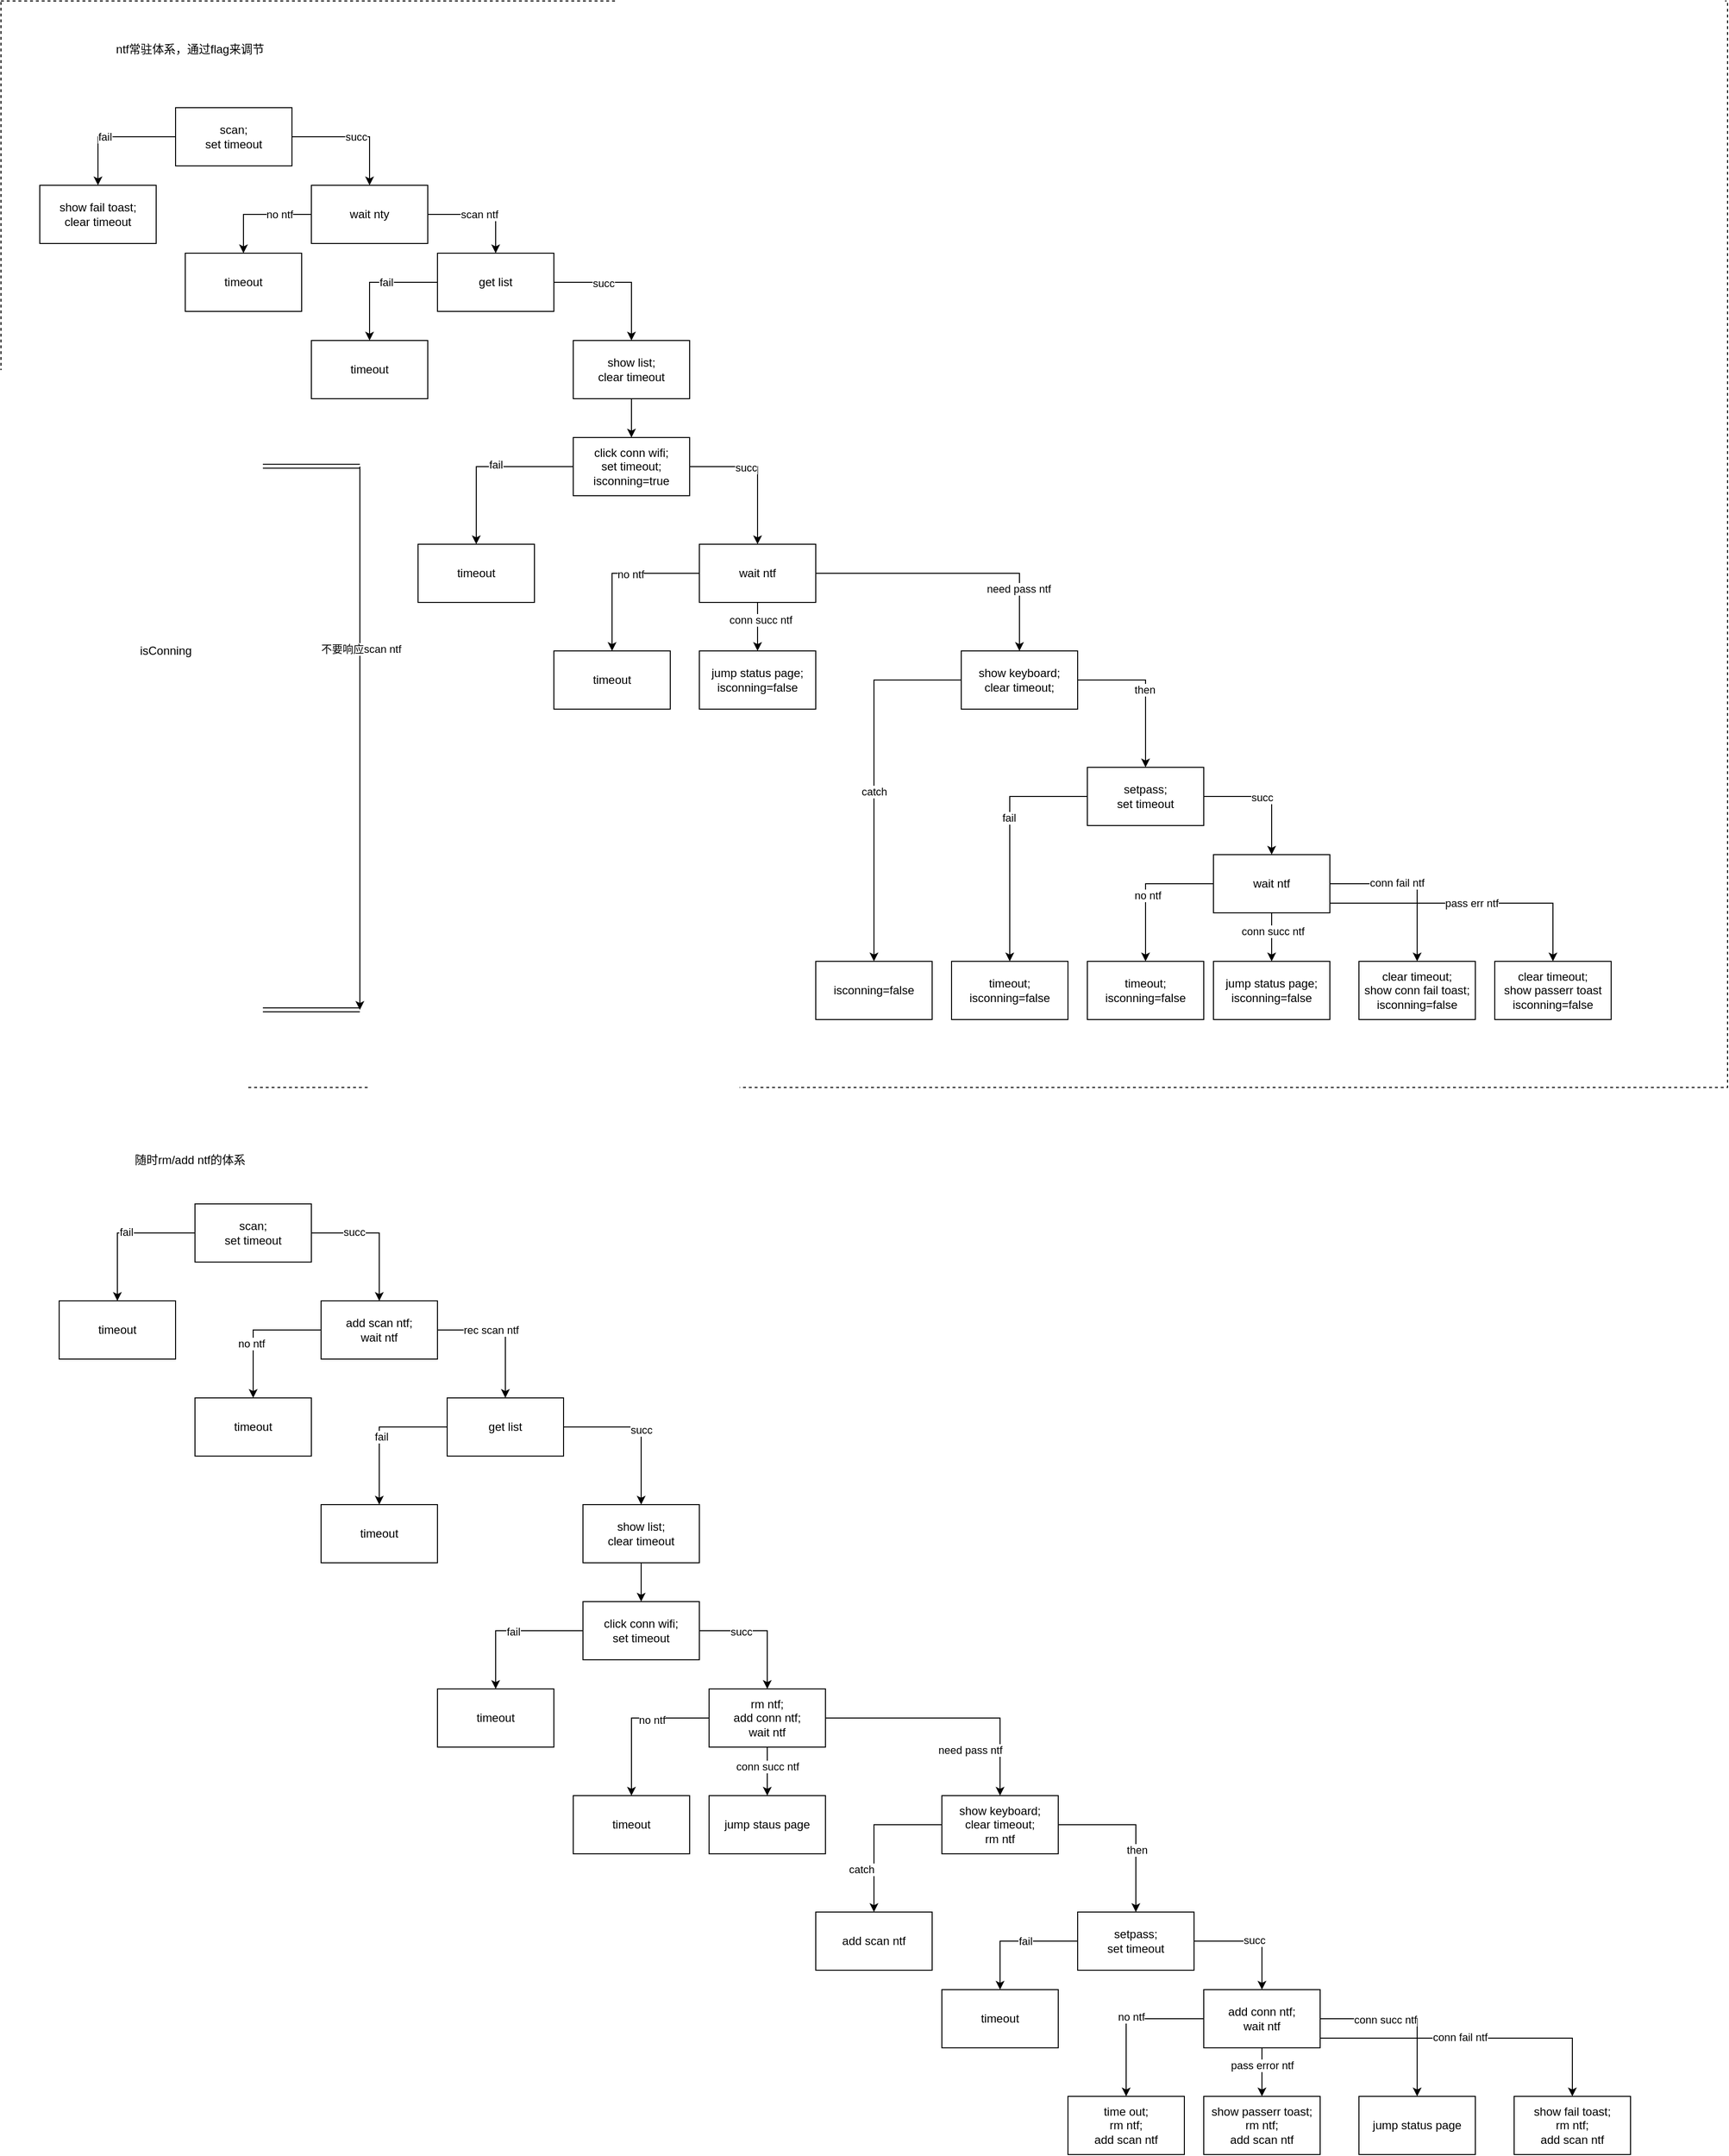 <mxfile version="13.7.9" type="device"><diagram name="Page-1" id="74e2e168-ea6b-b213-b513-2b3c1d86103e"><mxGraphModel dx="1205" dy="696" grid="1" gridSize="10" guides="1" tooltips="1" connect="1" arrows="1" fold="1" page="1" pageScale="1" pageWidth="1100" pageHeight="850" background="#ffffff" math="0" shadow="0"><root><mxCell id="0"/><mxCell id="1" parent="0"/><mxCell id="X6YCxXze6VqpuUpi2VLG-78" value="" style="rounded=0;whiteSpace=wrap;html=1;fillColor=none;dashed=1;" parent="1" vertex="1"><mxGeometry x="10" y="90" width="1780" height="1120" as="geometry"/></mxCell><mxCell id="X6YCxXze6VqpuUpi2VLG-1" value="ntf常驻体系，通过flag来调节" style="text;html=1;strokeColor=none;fillColor=none;align=center;verticalAlign=middle;whiteSpace=wrap;rounded=0;" parent="1" vertex="1"><mxGeometry x="100" y="130" width="210" height="20" as="geometry"/></mxCell><mxCell id="X6YCxXze6VqpuUpi2VLG-4" value="" style="edgeStyle=orthogonalEdgeStyle;rounded=0;orthogonalLoop=1;jettySize=auto;html=1;" parent="1" source="X6YCxXze6VqpuUpi2VLG-2" target="X6YCxXze6VqpuUpi2VLG-3" edge="1"><mxGeometry relative="1" as="geometry"/></mxCell><mxCell id="X6YCxXze6VqpuUpi2VLG-20" value="fail" style="edgeLabel;html=1;align=center;verticalAlign=middle;resizable=0;points=[];" parent="X6YCxXze6VqpuUpi2VLG-4" vertex="1" connectable="0"><mxGeometry x="0.127" relative="1" as="geometry"><mxPoint as="offset"/></mxGeometry></mxCell><mxCell id="X6YCxXze6VqpuUpi2VLG-7" value="" style="edgeStyle=orthogonalEdgeStyle;rounded=0;orthogonalLoop=1;jettySize=auto;html=1;" parent="1" source="X6YCxXze6VqpuUpi2VLG-2" target="X6YCxXze6VqpuUpi2VLG-6" edge="1"><mxGeometry relative="1" as="geometry"/></mxCell><mxCell id="X6YCxXze6VqpuUpi2VLG-21" value="succ" style="edgeLabel;html=1;align=center;verticalAlign=middle;resizable=0;points=[];" parent="X6YCxXze6VqpuUpi2VLG-7" vertex="1" connectable="0"><mxGeometry x="0.006" relative="1" as="geometry"><mxPoint as="offset"/></mxGeometry></mxCell><mxCell id="X6YCxXze6VqpuUpi2VLG-2" value="scan;&lt;br&gt;set timeout" style="rounded=0;whiteSpace=wrap;html=1;" parent="1" vertex="1"><mxGeometry x="190" y="200" width="120" height="60" as="geometry"/></mxCell><mxCell id="X6YCxXze6VqpuUpi2VLG-3" value="show fail toast;&lt;br&gt;clear timeout" style="rounded=0;whiteSpace=wrap;html=1;" parent="1" vertex="1"><mxGeometry x="50" y="280" width="120" height="60" as="geometry"/></mxCell><mxCell id="X6YCxXze6VqpuUpi2VLG-10" value="" style="edgeStyle=orthogonalEdgeStyle;rounded=0;orthogonalLoop=1;jettySize=auto;html=1;" parent="1" source="X6YCxXze6VqpuUpi2VLG-6" target="X6YCxXze6VqpuUpi2VLG-9" edge="1"><mxGeometry relative="1" as="geometry"/></mxCell><mxCell id="X6YCxXze6VqpuUpi2VLG-22" value="no ntf" style="edgeLabel;html=1;align=center;verticalAlign=middle;resizable=0;points=[];" parent="X6YCxXze6VqpuUpi2VLG-10" vertex="1" connectable="0"><mxGeometry x="-0.387" relative="1" as="geometry"><mxPoint as="offset"/></mxGeometry></mxCell><mxCell id="X6YCxXze6VqpuUpi2VLG-15" value="" style="edgeStyle=orthogonalEdgeStyle;rounded=0;orthogonalLoop=1;jettySize=auto;html=1;" parent="1" source="X6YCxXze6VqpuUpi2VLG-6" target="X6YCxXze6VqpuUpi2VLG-14" edge="1"><mxGeometry relative="1" as="geometry"/></mxCell><mxCell id="X6YCxXze6VqpuUpi2VLG-23" value="scan ntf" style="edgeLabel;html=1;align=center;verticalAlign=middle;resizable=0;points=[];" parent="X6YCxXze6VqpuUpi2VLG-15" vertex="1" connectable="0"><mxGeometry x="-0.046" relative="1" as="geometry"><mxPoint as="offset"/></mxGeometry></mxCell><mxCell id="X6YCxXze6VqpuUpi2VLG-6" value="wait nty" style="rounded=0;whiteSpace=wrap;html=1;" parent="1" vertex="1"><mxGeometry x="330" y="280" width="120" height="60" as="geometry"/></mxCell><mxCell id="X6YCxXze6VqpuUpi2VLG-9" value="timeout" style="rounded=0;whiteSpace=wrap;html=1;" parent="1" vertex="1"><mxGeometry x="200" y="350" width="120" height="60" as="geometry"/></mxCell><mxCell id="X6YCxXze6VqpuUpi2VLG-18" value="" style="edgeStyle=orthogonalEdgeStyle;rounded=0;orthogonalLoop=1;jettySize=auto;html=1;" parent="1" source="X6YCxXze6VqpuUpi2VLG-14" target="X6YCxXze6VqpuUpi2VLG-17" edge="1"><mxGeometry relative="1" as="geometry"/></mxCell><mxCell id="X6YCxXze6VqpuUpi2VLG-19" value="fail" style="edgeLabel;html=1;align=center;verticalAlign=middle;resizable=0;points=[];" parent="X6YCxXze6VqpuUpi2VLG-18" vertex="1" connectable="0"><mxGeometry x="-0.176" relative="1" as="geometry"><mxPoint as="offset"/></mxGeometry></mxCell><mxCell id="X6YCxXze6VqpuUpi2VLG-25" value="" style="edgeStyle=orthogonalEdgeStyle;rounded=0;orthogonalLoop=1;jettySize=auto;html=1;" parent="1" source="X6YCxXze6VqpuUpi2VLG-14" target="X6YCxXze6VqpuUpi2VLG-24" edge="1"><mxGeometry relative="1" as="geometry"/></mxCell><mxCell id="X6YCxXze6VqpuUpi2VLG-26" value="succ" style="edgeLabel;html=1;align=center;verticalAlign=middle;resizable=0;points=[];" parent="X6YCxXze6VqpuUpi2VLG-25" vertex="1" connectable="0"><mxGeometry x="-0.278" y="-1" relative="1" as="geometry"><mxPoint as="offset"/></mxGeometry></mxCell><mxCell id="X6YCxXze6VqpuUpi2VLG-14" value="get list" style="rounded=0;whiteSpace=wrap;html=1;" parent="1" vertex="1"><mxGeometry x="460" y="350" width="120" height="60" as="geometry"/></mxCell><mxCell id="X6YCxXze6VqpuUpi2VLG-17" value="timeout" style="rounded=0;whiteSpace=wrap;html=1;" parent="1" vertex="1"><mxGeometry x="330" y="440" width="120" height="60" as="geometry"/></mxCell><mxCell id="X6YCxXze6VqpuUpi2VLG-30" value="" style="edgeStyle=orthogonalEdgeStyle;rounded=0;orthogonalLoop=1;jettySize=auto;html=1;" parent="1" source="X6YCxXze6VqpuUpi2VLG-24" target="X6YCxXze6VqpuUpi2VLG-29" edge="1"><mxGeometry relative="1" as="geometry"/></mxCell><mxCell id="X6YCxXze6VqpuUpi2VLG-24" value="show list;&lt;br&gt;clear timeout" style="rounded=0;whiteSpace=wrap;html=1;" parent="1" vertex="1"><mxGeometry x="600" y="440" width="120" height="60" as="geometry"/></mxCell><mxCell id="X6YCxXze6VqpuUpi2VLG-32" value="" style="edgeStyle=orthogonalEdgeStyle;rounded=0;orthogonalLoop=1;jettySize=auto;html=1;" parent="1" source="X6YCxXze6VqpuUpi2VLG-29" target="X6YCxXze6VqpuUpi2VLG-31" edge="1"><mxGeometry relative="1" as="geometry"/></mxCell><mxCell id="X6YCxXze6VqpuUpi2VLG-33" value="fail" style="edgeLabel;html=1;align=center;verticalAlign=middle;resizable=0;points=[];" parent="X6YCxXze6VqpuUpi2VLG-32" vertex="1" connectable="0"><mxGeometry x="-0.104" y="-2" relative="1" as="geometry"><mxPoint as="offset"/></mxGeometry></mxCell><mxCell id="X6YCxXze6VqpuUpi2VLG-35" value="" style="edgeStyle=orthogonalEdgeStyle;rounded=0;orthogonalLoop=1;jettySize=auto;html=1;" parent="1" source="X6YCxXze6VqpuUpi2VLG-29" target="X6YCxXze6VqpuUpi2VLG-34" edge="1"><mxGeometry relative="1" as="geometry"/></mxCell><mxCell id="X6YCxXze6VqpuUpi2VLG-36" value="succ" style="edgeLabel;html=1;align=center;verticalAlign=middle;resizable=0;points=[];" parent="X6YCxXze6VqpuUpi2VLG-35" vertex="1" connectable="0"><mxGeometry x="-0.229" y="-1" relative="1" as="geometry"><mxPoint as="offset"/></mxGeometry></mxCell><mxCell id="X6YCxXze6VqpuUpi2VLG-29" value="click conn wifi;&lt;br&gt;set timeout;&lt;br&gt;isconning=true" style="rounded=0;whiteSpace=wrap;html=1;" parent="1" vertex="1"><mxGeometry x="600" y="540" width="120" height="60" as="geometry"/></mxCell><mxCell id="X6YCxXze6VqpuUpi2VLG-31" value="timeout" style="rounded=0;whiteSpace=wrap;html=1;" parent="1" vertex="1"><mxGeometry x="440" y="650" width="120" height="60" as="geometry"/></mxCell><mxCell id="X6YCxXze6VqpuUpi2VLG-38" value="" style="edgeStyle=orthogonalEdgeStyle;rounded=0;orthogonalLoop=1;jettySize=auto;html=1;" parent="1" source="X6YCxXze6VqpuUpi2VLG-34" target="X6YCxXze6VqpuUpi2VLG-37" edge="1"><mxGeometry relative="1" as="geometry"/></mxCell><mxCell id="X6YCxXze6VqpuUpi2VLG-42" value="no ntf" style="edgeLabel;html=1;align=center;verticalAlign=middle;resizable=0;points=[];" parent="X6YCxXze6VqpuUpi2VLG-38" vertex="1" connectable="0"><mxGeometry x="-0.156" y="1" relative="1" as="geometry"><mxPoint as="offset"/></mxGeometry></mxCell><mxCell id="X6YCxXze6VqpuUpi2VLG-44" value="" style="edgeStyle=orthogonalEdgeStyle;rounded=0;orthogonalLoop=1;jettySize=auto;html=1;" parent="1" source="X6YCxXze6VqpuUpi2VLG-34" target="X6YCxXze6VqpuUpi2VLG-43" edge="1"><mxGeometry relative="1" as="geometry"/></mxCell><mxCell id="X6YCxXze6VqpuUpi2VLG-45" value="conn succ ntf" style="edgeLabel;html=1;align=center;verticalAlign=middle;resizable=0;points=[];" parent="X6YCxXze6VqpuUpi2VLG-44" vertex="1" connectable="0"><mxGeometry x="-0.291" y="1" relative="1" as="geometry"><mxPoint x="2" as="offset"/></mxGeometry></mxCell><mxCell id="X6YCxXze6VqpuUpi2VLG-47" value="" style="edgeStyle=orthogonalEdgeStyle;rounded=0;orthogonalLoop=1;jettySize=auto;html=1;" parent="1" source="X6YCxXze6VqpuUpi2VLG-34" target="X6YCxXze6VqpuUpi2VLG-46" edge="1"><mxGeometry relative="1" as="geometry"/></mxCell><mxCell id="Woil11GvrgolOWbcZ4ge-1" value="need pass ntf" style="edgeLabel;html=1;align=center;verticalAlign=middle;resizable=0;points=[];" vertex="1" connectable="0" parent="X6YCxXze6VqpuUpi2VLG-47"><mxGeometry x="0.443" y="-16" relative="1" as="geometry"><mxPoint as="offset"/></mxGeometry></mxCell><mxCell id="X6YCxXze6VqpuUpi2VLG-34" value="wait ntf" style="rounded=0;whiteSpace=wrap;html=1;" parent="1" vertex="1"><mxGeometry x="730" y="650" width="120" height="60" as="geometry"/></mxCell><mxCell id="X6YCxXze6VqpuUpi2VLG-37" value="timeout" style="rounded=0;whiteSpace=wrap;html=1;" parent="1" vertex="1"><mxGeometry x="580" y="760" width="120" height="60" as="geometry"/></mxCell><mxCell id="X6YCxXze6VqpuUpi2VLG-39" value="" style="shape=link;html=1;" parent="1" edge="1"><mxGeometry width="100" relative="1" as="geometry"><mxPoint x="280" y="569.66" as="sourcePoint"/><mxPoint x="380" y="569.66" as="targetPoint"/></mxGeometry></mxCell><mxCell id="X6YCxXze6VqpuUpi2VLG-40" value="" style="endArrow=classic;html=1;" parent="1" edge="1"><mxGeometry width="50" height="50" relative="1" as="geometry"><mxPoint x="380" y="570" as="sourcePoint"/><mxPoint x="380" y="1130" as="targetPoint"/></mxGeometry></mxCell><mxCell id="X6YCxXze6VqpuUpi2VLG-41" value="不要响应scan ntf" style="edgeLabel;html=1;align=center;verticalAlign=middle;resizable=0;points=[];" parent="X6YCxXze6VqpuUpi2VLG-40" vertex="1" connectable="0"><mxGeometry x="-0.33" y="1" relative="1" as="geometry"><mxPoint as="offset"/></mxGeometry></mxCell><mxCell id="X6YCxXze6VqpuUpi2VLG-43" value="jump status page;&lt;br&gt;isconning=false" style="rounded=0;whiteSpace=wrap;html=1;" parent="1" vertex="1"><mxGeometry x="730" y="760" width="120" height="60" as="geometry"/></mxCell><mxCell id="X6YCxXze6VqpuUpi2VLG-50" value="" style="edgeStyle=orthogonalEdgeStyle;rounded=0;orthogonalLoop=1;jettySize=auto;html=1;" parent="1" source="X6YCxXze6VqpuUpi2VLG-46" target="X6YCxXze6VqpuUpi2VLG-49" edge="1"><mxGeometry relative="1" as="geometry"/></mxCell><mxCell id="X6YCxXze6VqpuUpi2VLG-51" value="catch" style="edgeLabel;html=1;align=center;verticalAlign=middle;resizable=0;points=[];" parent="X6YCxXze6VqpuUpi2VLG-50" vertex="1" connectable="0"><mxGeometry x="-0.063" y="27" relative="1" as="geometry"><mxPoint x="-27" y="27" as="offset"/></mxGeometry></mxCell><mxCell id="X6YCxXze6VqpuUpi2VLG-55" value="" style="edgeStyle=orthogonalEdgeStyle;rounded=0;orthogonalLoop=1;jettySize=auto;html=1;" parent="1" source="X6YCxXze6VqpuUpi2VLG-46" target="X6YCxXze6VqpuUpi2VLG-54" edge="1"><mxGeometry relative="1" as="geometry"/></mxCell><mxCell id="X6YCxXze6VqpuUpi2VLG-56" value="then" style="edgeLabel;html=1;align=center;verticalAlign=middle;resizable=0;points=[];" parent="X6YCxXze6VqpuUpi2VLG-55" vertex="1" connectable="0"><mxGeometry x="-0.142" y="-10" relative="1" as="geometry"><mxPoint as="offset"/></mxGeometry></mxCell><mxCell id="X6YCxXze6VqpuUpi2VLG-46" value="show keyboard;&lt;br&gt;clear timeout;" style="rounded=0;whiteSpace=wrap;html=1;" parent="1" vertex="1"><mxGeometry x="1000" y="760" width="120" height="60" as="geometry"/></mxCell><mxCell id="X6YCxXze6VqpuUpi2VLG-49" value="isconning=false" style="rounded=0;whiteSpace=wrap;html=1;" parent="1" vertex="1"><mxGeometry x="850" y="1080" width="120" height="60" as="geometry"/></mxCell><mxCell id="X6YCxXze6VqpuUpi2VLG-52" value="isConning" style="text;html=1;strokeColor=none;fillColor=none;align=center;verticalAlign=middle;whiteSpace=wrap;rounded=0;" parent="1" vertex="1"><mxGeometry x="160" y="750" width="40" height="20" as="geometry"/></mxCell><mxCell id="X6YCxXze6VqpuUpi2VLG-58" value="" style="edgeStyle=orthogonalEdgeStyle;rounded=0;orthogonalLoop=1;jettySize=auto;html=1;" parent="1" source="X6YCxXze6VqpuUpi2VLG-54" target="X6YCxXze6VqpuUpi2VLG-57" edge="1"><mxGeometry relative="1" as="geometry"/></mxCell><mxCell id="X6YCxXze6VqpuUpi2VLG-59" value="fail" style="edgeLabel;html=1;align=center;verticalAlign=middle;resizable=0;points=[];" parent="X6YCxXze6VqpuUpi2VLG-58" vertex="1" connectable="0"><mxGeometry x="-0.187" y="-1" relative="1" as="geometry"><mxPoint as="offset"/></mxGeometry></mxCell><mxCell id="X6YCxXze6VqpuUpi2VLG-61" value="" style="edgeStyle=orthogonalEdgeStyle;rounded=0;orthogonalLoop=1;jettySize=auto;html=1;" parent="1" source="X6YCxXze6VqpuUpi2VLG-54" target="X6YCxXze6VqpuUpi2VLG-60" edge="1"><mxGeometry relative="1" as="geometry"/></mxCell><mxCell id="X6YCxXze6VqpuUpi2VLG-63" value="succ" style="edgeLabel;html=1;align=center;verticalAlign=middle;resizable=0;points=[];" parent="X6YCxXze6VqpuUpi2VLG-61" vertex="1" connectable="0"><mxGeometry x="-0.08" y="-1" relative="1" as="geometry"><mxPoint as="offset"/></mxGeometry></mxCell><mxCell id="X6YCxXze6VqpuUpi2VLG-54" value="setpass;&lt;br&gt;set timeout" style="rounded=0;whiteSpace=wrap;html=1;" parent="1" vertex="1"><mxGeometry x="1130" y="880" width="120" height="60" as="geometry"/></mxCell><mxCell id="X6YCxXze6VqpuUpi2VLG-57" value="timeout;&lt;br&gt;isconning=false" style="rounded=0;whiteSpace=wrap;html=1;" parent="1" vertex="1"><mxGeometry x="990" y="1080" width="120" height="60" as="geometry"/></mxCell><mxCell id="X6YCxXze6VqpuUpi2VLG-65" value="" style="edgeStyle=orthogonalEdgeStyle;rounded=0;orthogonalLoop=1;jettySize=auto;html=1;" parent="1" source="X6YCxXze6VqpuUpi2VLG-60" target="X6YCxXze6VqpuUpi2VLG-64" edge="1"><mxGeometry relative="1" as="geometry"/></mxCell><mxCell id="X6YCxXze6VqpuUpi2VLG-66" value="no ntf" style="edgeLabel;html=1;align=center;verticalAlign=middle;resizable=0;points=[];" parent="X6YCxXze6VqpuUpi2VLG-65" vertex="1" connectable="0"><mxGeometry x="-0.089" y="12" relative="1" as="geometry"><mxPoint as="offset"/></mxGeometry></mxCell><mxCell id="X6YCxXze6VqpuUpi2VLG-68" value="" style="edgeStyle=orthogonalEdgeStyle;rounded=0;orthogonalLoop=1;jettySize=auto;html=1;" parent="1" source="X6YCxXze6VqpuUpi2VLG-60" target="X6YCxXze6VqpuUpi2VLG-67" edge="1"><mxGeometry relative="1" as="geometry"/></mxCell><mxCell id="X6YCxXze6VqpuUpi2VLG-69" value="conn succ ntf" style="edgeLabel;html=1;align=center;verticalAlign=middle;resizable=0;points=[];" parent="X6YCxXze6VqpuUpi2VLG-68" vertex="1" connectable="0"><mxGeometry x="-0.261" y="1" relative="1" as="geometry"><mxPoint as="offset"/></mxGeometry></mxCell><mxCell id="X6YCxXze6VqpuUpi2VLG-71" value="" style="edgeStyle=orthogonalEdgeStyle;rounded=0;orthogonalLoop=1;jettySize=auto;html=1;" parent="1" source="X6YCxXze6VqpuUpi2VLG-60" target="X6YCxXze6VqpuUpi2VLG-70" edge="1"><mxGeometry relative="1" as="geometry"/></mxCell><mxCell id="X6YCxXze6VqpuUpi2VLG-72" value="conn fail ntf" style="edgeLabel;html=1;align=center;verticalAlign=middle;resizable=0;points=[];" parent="X6YCxXze6VqpuUpi2VLG-71" vertex="1" connectable="0"><mxGeometry x="-0.197" y="1" relative="1" as="geometry"><mxPoint as="offset"/></mxGeometry></mxCell><mxCell id="X6YCxXze6VqpuUpi2VLG-74" style="edgeStyle=orthogonalEdgeStyle;rounded=0;orthogonalLoop=1;jettySize=auto;html=1;entryX=0.5;entryY=0;entryDx=0;entryDy=0;" parent="1" source="X6YCxXze6VqpuUpi2VLG-60" target="X6YCxXze6VqpuUpi2VLG-73" edge="1"><mxGeometry relative="1" as="geometry"><Array as="points"><mxPoint x="1610" y="1020"/></Array></mxGeometry></mxCell><mxCell id="X6YCxXze6VqpuUpi2VLG-75" value="pass err ntf" style="edgeLabel;html=1;align=center;verticalAlign=middle;resizable=0;points=[];" parent="X6YCxXze6VqpuUpi2VLG-74" vertex="1" connectable="0"><mxGeometry x="0.008" relative="1" as="geometry"><mxPoint as="offset"/></mxGeometry></mxCell><mxCell id="X6YCxXze6VqpuUpi2VLG-60" value="wait ntf" style="rounded=0;whiteSpace=wrap;html=1;" parent="1" vertex="1"><mxGeometry x="1260" y="970" width="120" height="60" as="geometry"/></mxCell><mxCell id="X6YCxXze6VqpuUpi2VLG-64" value="timeout;&lt;br&gt;isconning=false" style="rounded=0;whiteSpace=wrap;html=1;" parent="1" vertex="1"><mxGeometry x="1130" y="1080" width="120" height="60" as="geometry"/></mxCell><mxCell id="X6YCxXze6VqpuUpi2VLG-67" value="jump status page;&lt;br&gt;isconning=false" style="rounded=0;whiteSpace=wrap;html=1;" parent="1" vertex="1"><mxGeometry x="1260" y="1080" width="120" height="60" as="geometry"/></mxCell><mxCell id="X6YCxXze6VqpuUpi2VLG-70" value="clear timeout;&lt;br&gt;show conn fail toast;&lt;br&gt;isconning=false" style="rounded=0;whiteSpace=wrap;html=1;" parent="1" vertex="1"><mxGeometry x="1410" y="1080" width="120" height="60" as="geometry"/></mxCell><mxCell id="X6YCxXze6VqpuUpi2VLG-73" value="clear timeout;&lt;br&gt;show&amp;nbsp;passerr toast&lt;br&gt;isconning=false" style="rounded=0;whiteSpace=wrap;html=1;" parent="1" vertex="1"><mxGeometry x="1550" y="1080" width="120" height="60" as="geometry"/></mxCell><mxCell id="X6YCxXze6VqpuUpi2VLG-76" value="" style="shape=link;html=1;" parent="1" edge="1"><mxGeometry width="100" relative="1" as="geometry"><mxPoint x="280" y="1130" as="sourcePoint"/><mxPoint x="380" y="1130" as="targetPoint"/><Array as="points"><mxPoint x="330" y="1130"/></Array></mxGeometry></mxCell><mxCell id="Woil11GvrgolOWbcZ4ge-2" value="随时rm/add ntf的体系" style="text;html=1;strokeColor=none;fillColor=none;align=center;verticalAlign=middle;whiteSpace=wrap;rounded=0;" vertex="1" parent="1"><mxGeometry x="130" y="1275" width="150" height="20" as="geometry"/></mxCell><mxCell id="Woil11GvrgolOWbcZ4ge-5" value="" style="edgeStyle=orthogonalEdgeStyle;rounded=0;orthogonalLoop=1;jettySize=auto;html=1;" edge="1" parent="1" source="Woil11GvrgolOWbcZ4ge-3" target="Woil11GvrgolOWbcZ4ge-4"><mxGeometry relative="1" as="geometry"/></mxCell><mxCell id="Woil11GvrgolOWbcZ4ge-6" value="fail" style="edgeLabel;html=1;align=center;verticalAlign=middle;resizable=0;points=[];" vertex="1" connectable="0" parent="Woil11GvrgolOWbcZ4ge-5"><mxGeometry x="-0.044" y="-1" relative="1" as="geometry"><mxPoint as="offset"/></mxGeometry></mxCell><mxCell id="Woil11GvrgolOWbcZ4ge-8" value="" style="edgeStyle=orthogonalEdgeStyle;rounded=0;orthogonalLoop=1;jettySize=auto;html=1;" edge="1" parent="1" source="Woil11GvrgolOWbcZ4ge-3" target="Woil11GvrgolOWbcZ4ge-7"><mxGeometry relative="1" as="geometry"/></mxCell><mxCell id="Woil11GvrgolOWbcZ4ge-9" value="succ" style="edgeLabel;html=1;align=center;verticalAlign=middle;resizable=0;points=[];" vertex="1" connectable="0" parent="Woil11GvrgolOWbcZ4ge-8"><mxGeometry x="-0.379" y="1" relative="1" as="geometry"><mxPoint as="offset"/></mxGeometry></mxCell><mxCell id="Woil11GvrgolOWbcZ4ge-3" value="scan;&lt;br&gt;set timeout" style="rounded=0;whiteSpace=wrap;html=1;" vertex="1" parent="1"><mxGeometry x="210" y="1330" width="120" height="60" as="geometry"/></mxCell><mxCell id="Woil11GvrgolOWbcZ4ge-4" value="timeout" style="rounded=0;whiteSpace=wrap;html=1;" vertex="1" parent="1"><mxGeometry x="70" y="1430" width="120" height="60" as="geometry"/></mxCell><mxCell id="Woil11GvrgolOWbcZ4ge-12" value="" style="edgeStyle=orthogonalEdgeStyle;rounded=0;orthogonalLoop=1;jettySize=auto;html=1;" edge="1" parent="1" source="Woil11GvrgolOWbcZ4ge-7" target="Woil11GvrgolOWbcZ4ge-11"><mxGeometry relative="1" as="geometry"/></mxCell><mxCell id="Woil11GvrgolOWbcZ4ge-13" value="no ntf" style="edgeLabel;html=1;align=center;verticalAlign=middle;resizable=0;points=[];" vertex="1" connectable="0" parent="Woil11GvrgolOWbcZ4ge-12"><mxGeometry y="15" relative="1" as="geometry"><mxPoint x="-17" y="14" as="offset"/></mxGeometry></mxCell><mxCell id="Woil11GvrgolOWbcZ4ge-15" value="" style="edgeStyle=orthogonalEdgeStyle;rounded=0;orthogonalLoop=1;jettySize=auto;html=1;" edge="1" parent="1" source="Woil11GvrgolOWbcZ4ge-7" target="Woil11GvrgolOWbcZ4ge-14"><mxGeometry relative="1" as="geometry"/></mxCell><mxCell id="Woil11GvrgolOWbcZ4ge-16" value="rec scan ntf" style="edgeLabel;html=1;align=center;verticalAlign=middle;resizable=0;points=[];" vertex="1" connectable="0" parent="Woil11GvrgolOWbcZ4ge-15"><mxGeometry x="-0.223" relative="1" as="geometry"><mxPoint as="offset"/></mxGeometry></mxCell><mxCell id="Woil11GvrgolOWbcZ4ge-7" value="add scan ntf;&lt;br&gt;wait ntf" style="rounded=0;whiteSpace=wrap;html=1;" vertex="1" parent="1"><mxGeometry x="340" y="1430" width="120" height="60" as="geometry"/></mxCell><mxCell id="Woil11GvrgolOWbcZ4ge-11" value="timeout" style="rounded=0;whiteSpace=wrap;html=1;" vertex="1" parent="1"><mxGeometry x="210" y="1530" width="120" height="60" as="geometry"/></mxCell><mxCell id="Woil11GvrgolOWbcZ4ge-18" value="" style="edgeStyle=orthogonalEdgeStyle;rounded=0;orthogonalLoop=1;jettySize=auto;html=1;" edge="1" parent="1" source="Woil11GvrgolOWbcZ4ge-14" target="Woil11GvrgolOWbcZ4ge-17"><mxGeometry relative="1" as="geometry"/></mxCell><mxCell id="Woil11GvrgolOWbcZ4ge-19" value="fail" style="edgeLabel;html=1;align=center;verticalAlign=middle;resizable=0;points=[];" vertex="1" connectable="0" parent="Woil11GvrgolOWbcZ4ge-18"><mxGeometry x="-0.084" y="10" relative="1" as="geometry"><mxPoint as="offset"/></mxGeometry></mxCell><mxCell id="Woil11GvrgolOWbcZ4ge-21" value="" style="edgeStyle=orthogonalEdgeStyle;rounded=0;orthogonalLoop=1;jettySize=auto;html=1;" edge="1" parent="1" source="Woil11GvrgolOWbcZ4ge-14" target="Woil11GvrgolOWbcZ4ge-20"><mxGeometry relative="1" as="geometry"/></mxCell><mxCell id="Woil11GvrgolOWbcZ4ge-22" value="succ" style="edgeLabel;html=1;align=center;verticalAlign=middle;resizable=0;points=[];" vertex="1" connectable="0" parent="Woil11GvrgolOWbcZ4ge-21"><mxGeometry y="-3" relative="1" as="geometry"><mxPoint x="3" y="3" as="offset"/></mxGeometry></mxCell><mxCell id="Woil11GvrgolOWbcZ4ge-14" value="get list" style="rounded=0;whiteSpace=wrap;html=1;" vertex="1" parent="1"><mxGeometry x="470" y="1530" width="120" height="60" as="geometry"/></mxCell><mxCell id="Woil11GvrgolOWbcZ4ge-17" value="timeout" style="rounded=0;whiteSpace=wrap;html=1;" vertex="1" parent="1"><mxGeometry x="340" y="1640" width="120" height="60" as="geometry"/></mxCell><mxCell id="Woil11GvrgolOWbcZ4ge-24" value="" style="edgeStyle=orthogonalEdgeStyle;rounded=0;orthogonalLoop=1;jettySize=auto;html=1;" edge="1" parent="1" source="Woil11GvrgolOWbcZ4ge-20" target="Woil11GvrgolOWbcZ4ge-23"><mxGeometry relative="1" as="geometry"/></mxCell><mxCell id="Woil11GvrgolOWbcZ4ge-20" value="show list;&lt;br&gt;clear timeout" style="rounded=0;whiteSpace=wrap;html=1;" vertex="1" parent="1"><mxGeometry x="610" y="1640" width="120" height="60" as="geometry"/></mxCell><mxCell id="Woil11GvrgolOWbcZ4ge-26" value="" style="edgeStyle=orthogonalEdgeStyle;rounded=0;orthogonalLoop=1;jettySize=auto;html=1;" edge="1" parent="1" source="Woil11GvrgolOWbcZ4ge-23" target="Woil11GvrgolOWbcZ4ge-25"><mxGeometry relative="1" as="geometry"/></mxCell><mxCell id="Woil11GvrgolOWbcZ4ge-27" value="fail" style="edgeLabel;html=1;align=center;verticalAlign=middle;resizable=0;points=[];" vertex="1" connectable="0" parent="Woil11GvrgolOWbcZ4ge-26"><mxGeometry x="-0.036" y="1" relative="1" as="geometry"><mxPoint as="offset"/></mxGeometry></mxCell><mxCell id="Woil11GvrgolOWbcZ4ge-29" value="" style="edgeStyle=orthogonalEdgeStyle;rounded=0;orthogonalLoop=1;jettySize=auto;html=1;" edge="1" parent="1" source="Woil11GvrgolOWbcZ4ge-23" target="Woil11GvrgolOWbcZ4ge-28"><mxGeometry relative="1" as="geometry"/></mxCell><mxCell id="Woil11GvrgolOWbcZ4ge-30" value="succ" style="edgeLabel;html=1;align=center;verticalAlign=middle;resizable=0;points=[];" vertex="1" connectable="0" parent="Woil11GvrgolOWbcZ4ge-29"><mxGeometry x="-0.34" y="-1" relative="1" as="geometry"><mxPoint as="offset"/></mxGeometry></mxCell><mxCell id="Woil11GvrgolOWbcZ4ge-23" value="click conn wifi;&lt;br&gt;set timeout" style="rounded=0;whiteSpace=wrap;html=1;" vertex="1" parent="1"><mxGeometry x="610" y="1740" width="120" height="60" as="geometry"/></mxCell><mxCell id="Woil11GvrgolOWbcZ4ge-25" value="timeout" style="rounded=0;whiteSpace=wrap;html=1;" vertex="1" parent="1"><mxGeometry x="460" y="1830" width="120" height="60" as="geometry"/></mxCell><mxCell id="Woil11GvrgolOWbcZ4ge-32" value="" style="edgeStyle=orthogonalEdgeStyle;rounded=0;orthogonalLoop=1;jettySize=auto;html=1;" edge="1" parent="1" source="Woil11GvrgolOWbcZ4ge-28" target="Woil11GvrgolOWbcZ4ge-31"><mxGeometry relative="1" as="geometry"/></mxCell><mxCell id="Woil11GvrgolOWbcZ4ge-33" value="no ntf" style="edgeLabel;html=1;align=center;verticalAlign=middle;resizable=0;points=[];" vertex="1" connectable="0" parent="Woil11GvrgolOWbcZ4ge-32"><mxGeometry x="-0.265" y="2" relative="1" as="geometry"><mxPoint as="offset"/></mxGeometry></mxCell><mxCell id="Woil11GvrgolOWbcZ4ge-35" value="" style="edgeStyle=orthogonalEdgeStyle;rounded=0;orthogonalLoop=1;jettySize=auto;html=1;" edge="1" parent="1" source="Woil11GvrgolOWbcZ4ge-28" target="Woil11GvrgolOWbcZ4ge-34"><mxGeometry relative="1" as="geometry"/></mxCell><mxCell id="Woil11GvrgolOWbcZ4ge-36" value="conn succ ntf" style="edgeLabel;html=1;align=center;verticalAlign=middle;resizable=0;points=[];" vertex="1" connectable="0" parent="Woil11GvrgolOWbcZ4ge-35"><mxGeometry x="-0.204" relative="1" as="geometry"><mxPoint as="offset"/></mxGeometry></mxCell><mxCell id="Woil11GvrgolOWbcZ4ge-38" value="" style="edgeStyle=orthogonalEdgeStyle;rounded=0;orthogonalLoop=1;jettySize=auto;html=1;" edge="1" parent="1" source="Woil11GvrgolOWbcZ4ge-28" target="Woil11GvrgolOWbcZ4ge-37"><mxGeometry relative="1" as="geometry"/></mxCell><mxCell id="Woil11GvrgolOWbcZ4ge-40" value="need pass ntf" style="edgeLabel;html=1;align=center;verticalAlign=middle;resizable=0;points=[];" vertex="1" connectable="0" parent="Woil11GvrgolOWbcZ4ge-38"><mxGeometry x="0.147" y="-33" relative="1" as="geometry"><mxPoint as="offset"/></mxGeometry></mxCell><mxCell id="Woil11GvrgolOWbcZ4ge-28" value="rm ntf;&lt;br&gt;add conn ntf;&lt;br&gt;wait ntf" style="rounded=0;whiteSpace=wrap;html=1;" vertex="1" parent="1"><mxGeometry x="740" y="1830" width="120" height="60" as="geometry"/></mxCell><mxCell id="Woil11GvrgolOWbcZ4ge-31" value="timeout" style="rounded=0;whiteSpace=wrap;html=1;" vertex="1" parent="1"><mxGeometry x="600" y="1940" width="120" height="60" as="geometry"/></mxCell><mxCell id="Woil11GvrgolOWbcZ4ge-34" value="jump staus page" style="rounded=0;whiteSpace=wrap;html=1;" vertex="1" parent="1"><mxGeometry x="740" y="1940" width="120" height="60" as="geometry"/></mxCell><mxCell id="Woil11GvrgolOWbcZ4ge-42" value="" style="edgeStyle=orthogonalEdgeStyle;rounded=0;orthogonalLoop=1;jettySize=auto;html=1;" edge="1" parent="1" source="Woil11GvrgolOWbcZ4ge-37" target="Woil11GvrgolOWbcZ4ge-41"><mxGeometry relative="1" as="geometry"/></mxCell><mxCell id="Woil11GvrgolOWbcZ4ge-43" value="catch" style="edgeLabel;html=1;align=center;verticalAlign=middle;resizable=0;points=[];" vertex="1" connectable="0" parent="Woil11GvrgolOWbcZ4ge-42"><mxGeometry x="-0.155" y="16" relative="1" as="geometry"><mxPoint x="-16" y="30" as="offset"/></mxGeometry></mxCell><mxCell id="Woil11GvrgolOWbcZ4ge-45" value="" style="edgeStyle=orthogonalEdgeStyle;rounded=0;orthogonalLoop=1;jettySize=auto;html=1;" edge="1" parent="1" source="Woil11GvrgolOWbcZ4ge-37" target="Woil11GvrgolOWbcZ4ge-44"><mxGeometry relative="1" as="geometry"/></mxCell><mxCell id="Woil11GvrgolOWbcZ4ge-46" value="then" style="edgeLabel;html=1;align=center;verticalAlign=middle;resizable=0;points=[];" vertex="1" connectable="0" parent="Woil11GvrgolOWbcZ4ge-45"><mxGeometry x="-0.059" y="-26" relative="1" as="geometry"><mxPoint x="27" y="26" as="offset"/></mxGeometry></mxCell><mxCell id="Woil11GvrgolOWbcZ4ge-37" value="show keyboard;&lt;br&gt;clear timeout;&lt;br&gt;rm ntf" style="rounded=0;whiteSpace=wrap;html=1;" vertex="1" parent="1"><mxGeometry x="980" y="1940" width="120" height="60" as="geometry"/></mxCell><mxCell id="Woil11GvrgolOWbcZ4ge-41" value="add scan ntf" style="rounded=0;whiteSpace=wrap;html=1;" vertex="1" parent="1"><mxGeometry x="850" y="2060" width="120" height="60" as="geometry"/></mxCell><mxCell id="Woil11GvrgolOWbcZ4ge-48" value="" style="edgeStyle=orthogonalEdgeStyle;rounded=0;orthogonalLoop=1;jettySize=auto;html=1;" edge="1" parent="1" source="Woil11GvrgolOWbcZ4ge-44" target="Woil11GvrgolOWbcZ4ge-47"><mxGeometry relative="1" as="geometry"/></mxCell><mxCell id="Woil11GvrgolOWbcZ4ge-49" value="fail" style="edgeLabel;html=1;align=center;verticalAlign=middle;resizable=0;points=[];" vertex="1" connectable="0" parent="Woil11GvrgolOWbcZ4ge-48"><mxGeometry x="-0.165" relative="1" as="geometry"><mxPoint as="offset"/></mxGeometry></mxCell><mxCell id="Woil11GvrgolOWbcZ4ge-51" value="" style="edgeStyle=orthogonalEdgeStyle;rounded=0;orthogonalLoop=1;jettySize=auto;html=1;" edge="1" parent="1" source="Woil11GvrgolOWbcZ4ge-44" target="Woil11GvrgolOWbcZ4ge-50"><mxGeometry relative="1" as="geometry"/></mxCell><mxCell id="Woil11GvrgolOWbcZ4ge-52" value="succ" style="edgeLabel;html=1;align=center;verticalAlign=middle;resizable=0;points=[];" vertex="1" connectable="0" parent="Woil11GvrgolOWbcZ4ge-51"><mxGeometry x="0.021" y="1" relative="1" as="geometry"><mxPoint as="offset"/></mxGeometry></mxCell><mxCell id="Woil11GvrgolOWbcZ4ge-44" value="setpass;&lt;br&gt;set timeout" style="rounded=0;whiteSpace=wrap;html=1;" vertex="1" parent="1"><mxGeometry x="1120" y="2060" width="120" height="60" as="geometry"/></mxCell><mxCell id="Woil11GvrgolOWbcZ4ge-47" value="timeout" style="rounded=0;whiteSpace=wrap;html=1;" vertex="1" parent="1"><mxGeometry x="980" y="2140" width="120" height="60" as="geometry"/></mxCell><mxCell id="Woil11GvrgolOWbcZ4ge-54" value="" style="edgeStyle=orthogonalEdgeStyle;rounded=0;orthogonalLoop=1;jettySize=auto;html=1;" edge="1" parent="1" source="Woil11GvrgolOWbcZ4ge-50" target="Woil11GvrgolOWbcZ4ge-53"><mxGeometry relative="1" as="geometry"/></mxCell><mxCell id="Woil11GvrgolOWbcZ4ge-55" value="no ntf" style="edgeLabel;html=1;align=center;verticalAlign=middle;resizable=0;points=[];" vertex="1" connectable="0" parent="Woil11GvrgolOWbcZ4ge-54"><mxGeometry x="-0.059" y="-2" relative="1" as="geometry"><mxPoint as="offset"/></mxGeometry></mxCell><mxCell id="Woil11GvrgolOWbcZ4ge-57" value="" style="edgeStyle=orthogonalEdgeStyle;rounded=0;orthogonalLoop=1;jettySize=auto;html=1;" edge="1" parent="1" source="Woil11GvrgolOWbcZ4ge-50" target="Woil11GvrgolOWbcZ4ge-56"><mxGeometry relative="1" as="geometry"/></mxCell><mxCell id="Woil11GvrgolOWbcZ4ge-58" value="pass error ntf" style="edgeLabel;html=1;align=center;verticalAlign=middle;resizable=0;points=[];" vertex="1" connectable="0" parent="Woil11GvrgolOWbcZ4ge-57"><mxGeometry x="-0.28" relative="1" as="geometry"><mxPoint as="offset"/></mxGeometry></mxCell><mxCell id="Woil11GvrgolOWbcZ4ge-60" value="" style="edgeStyle=orthogonalEdgeStyle;rounded=0;orthogonalLoop=1;jettySize=auto;html=1;" edge="1" parent="1" source="Woil11GvrgolOWbcZ4ge-50" target="Woil11GvrgolOWbcZ4ge-59"><mxGeometry relative="1" as="geometry"/></mxCell><mxCell id="Woil11GvrgolOWbcZ4ge-61" value="conn succ ntf" style="edgeLabel;html=1;align=center;verticalAlign=middle;resizable=0;points=[];" vertex="1" connectable="0" parent="Woil11GvrgolOWbcZ4ge-60"><mxGeometry x="-0.256" y="-1" relative="1" as="geometry"><mxPoint as="offset"/></mxGeometry></mxCell><mxCell id="Woil11GvrgolOWbcZ4ge-63" style="edgeStyle=orthogonalEdgeStyle;rounded=0;orthogonalLoop=1;jettySize=auto;html=1;exitX=1;exitY=0.5;exitDx=0;exitDy=0;entryX=0.5;entryY=0;entryDx=0;entryDy=0;" edge="1" parent="1" source="Woil11GvrgolOWbcZ4ge-50" target="Woil11GvrgolOWbcZ4ge-62"><mxGeometry relative="1" as="geometry"><Array as="points"><mxPoint x="1370" y="2190"/><mxPoint x="1630" y="2190"/></Array></mxGeometry></mxCell><mxCell id="Woil11GvrgolOWbcZ4ge-64" value="conn fail ntf" style="edgeLabel;html=1;align=center;verticalAlign=middle;resizable=0;points=[];" vertex="1" connectable="0" parent="Woil11GvrgolOWbcZ4ge-63"><mxGeometry x="-0.153" y="1" relative="1" as="geometry"><mxPoint x="20" as="offset"/></mxGeometry></mxCell><mxCell id="Woil11GvrgolOWbcZ4ge-50" value="add conn ntf;&lt;br&gt;wait ntf" style="rounded=0;whiteSpace=wrap;html=1;" vertex="1" parent="1"><mxGeometry x="1250" y="2140" width="120" height="60" as="geometry"/></mxCell><mxCell id="Woil11GvrgolOWbcZ4ge-53" value="time out;&lt;br&gt;rm ntf;&lt;br&gt;add scan ntf" style="rounded=0;whiteSpace=wrap;html=1;" vertex="1" parent="1"><mxGeometry x="1110" y="2250" width="120" height="60" as="geometry"/></mxCell><mxCell id="Woil11GvrgolOWbcZ4ge-56" value="show passerr toast;&lt;br&gt;rm ntf;&lt;br&gt;add scan ntf" style="rounded=0;whiteSpace=wrap;html=1;" vertex="1" parent="1"><mxGeometry x="1250" y="2250" width="120" height="60" as="geometry"/></mxCell><mxCell id="Woil11GvrgolOWbcZ4ge-59" value="jump status page" style="rounded=0;whiteSpace=wrap;html=1;" vertex="1" parent="1"><mxGeometry x="1410" y="2250" width="120" height="60" as="geometry"/></mxCell><mxCell id="Woil11GvrgolOWbcZ4ge-62" value="show fail toast;&lt;br&gt;rm ntf;&lt;br&gt;add scan ntf" style="rounded=0;whiteSpace=wrap;html=1;" vertex="1" parent="1"><mxGeometry x="1570" y="2250" width="120" height="60" as="geometry"/></mxCell></root></mxGraphModel></diagram></mxfile>